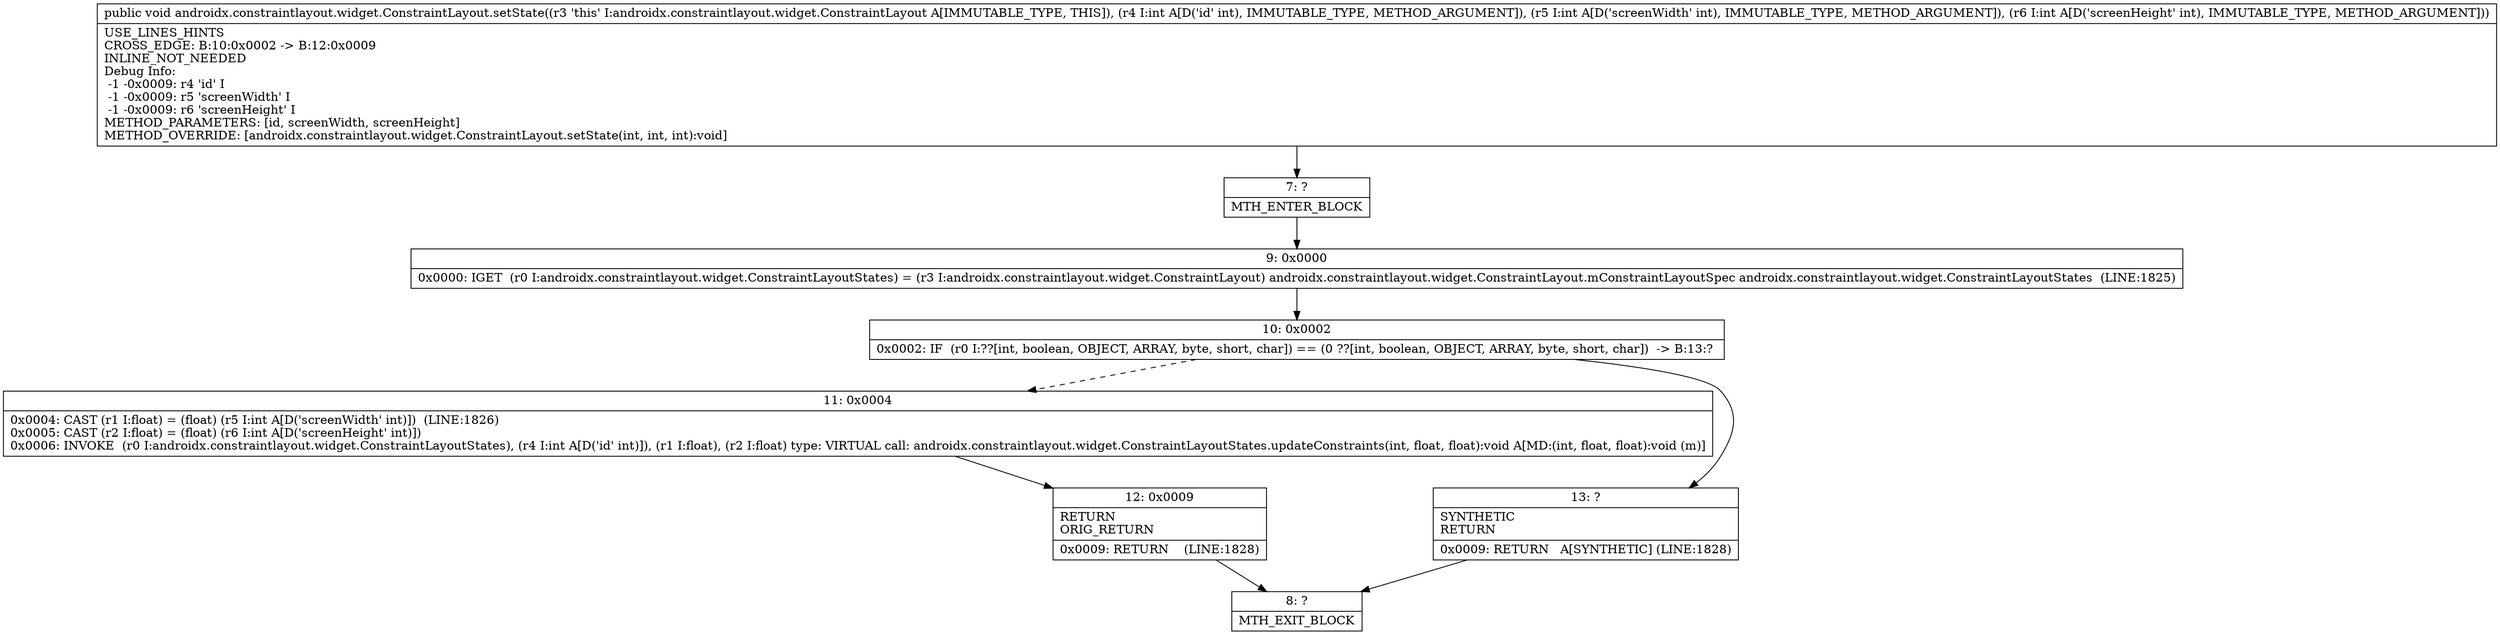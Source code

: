 digraph "CFG forandroidx.constraintlayout.widget.ConstraintLayout.setState(III)V" {
Node_7 [shape=record,label="{7\:\ ?|MTH_ENTER_BLOCK\l}"];
Node_9 [shape=record,label="{9\:\ 0x0000|0x0000: IGET  (r0 I:androidx.constraintlayout.widget.ConstraintLayoutStates) = (r3 I:androidx.constraintlayout.widget.ConstraintLayout) androidx.constraintlayout.widget.ConstraintLayout.mConstraintLayoutSpec androidx.constraintlayout.widget.ConstraintLayoutStates  (LINE:1825)\l}"];
Node_10 [shape=record,label="{10\:\ 0x0002|0x0002: IF  (r0 I:??[int, boolean, OBJECT, ARRAY, byte, short, char]) == (0 ??[int, boolean, OBJECT, ARRAY, byte, short, char])  \-\> B:13:? \l}"];
Node_11 [shape=record,label="{11\:\ 0x0004|0x0004: CAST (r1 I:float) = (float) (r5 I:int A[D('screenWidth' int)])  (LINE:1826)\l0x0005: CAST (r2 I:float) = (float) (r6 I:int A[D('screenHeight' int)]) \l0x0006: INVOKE  (r0 I:androidx.constraintlayout.widget.ConstraintLayoutStates), (r4 I:int A[D('id' int)]), (r1 I:float), (r2 I:float) type: VIRTUAL call: androidx.constraintlayout.widget.ConstraintLayoutStates.updateConstraints(int, float, float):void A[MD:(int, float, float):void (m)]\l}"];
Node_12 [shape=record,label="{12\:\ 0x0009|RETURN\lORIG_RETURN\l|0x0009: RETURN    (LINE:1828)\l}"];
Node_8 [shape=record,label="{8\:\ ?|MTH_EXIT_BLOCK\l}"];
Node_13 [shape=record,label="{13\:\ ?|SYNTHETIC\lRETURN\l|0x0009: RETURN   A[SYNTHETIC] (LINE:1828)\l}"];
MethodNode[shape=record,label="{public void androidx.constraintlayout.widget.ConstraintLayout.setState((r3 'this' I:androidx.constraintlayout.widget.ConstraintLayout A[IMMUTABLE_TYPE, THIS]), (r4 I:int A[D('id' int), IMMUTABLE_TYPE, METHOD_ARGUMENT]), (r5 I:int A[D('screenWidth' int), IMMUTABLE_TYPE, METHOD_ARGUMENT]), (r6 I:int A[D('screenHeight' int), IMMUTABLE_TYPE, METHOD_ARGUMENT]))  | USE_LINES_HINTS\lCROSS_EDGE: B:10:0x0002 \-\> B:12:0x0009\lINLINE_NOT_NEEDED\lDebug Info:\l  \-1 \-0x0009: r4 'id' I\l  \-1 \-0x0009: r5 'screenWidth' I\l  \-1 \-0x0009: r6 'screenHeight' I\lMETHOD_PARAMETERS: [id, screenWidth, screenHeight]\lMETHOD_OVERRIDE: [androidx.constraintlayout.widget.ConstraintLayout.setState(int, int, int):void]\l}"];
MethodNode -> Node_7;Node_7 -> Node_9;
Node_9 -> Node_10;
Node_10 -> Node_11[style=dashed];
Node_10 -> Node_13;
Node_11 -> Node_12;
Node_12 -> Node_8;
Node_13 -> Node_8;
}


